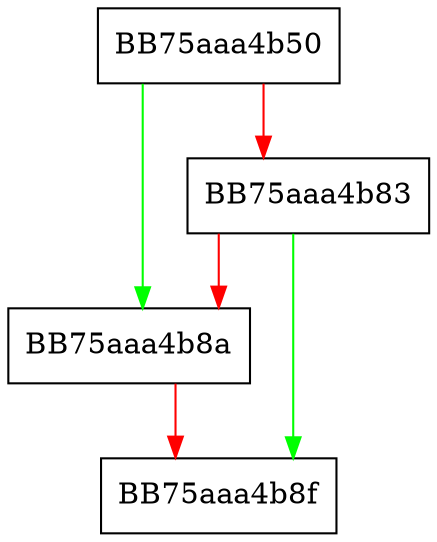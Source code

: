 digraph RpfAPI_PEGetCurrentVersionString {
  node [shape="box"];
  graph [splines=ortho];
  BB75aaa4b50 -> BB75aaa4b8a [color="green"];
  BB75aaa4b50 -> BB75aaa4b83 [color="red"];
  BB75aaa4b83 -> BB75aaa4b8f [color="green"];
  BB75aaa4b83 -> BB75aaa4b8a [color="red"];
  BB75aaa4b8a -> BB75aaa4b8f [color="red"];
}